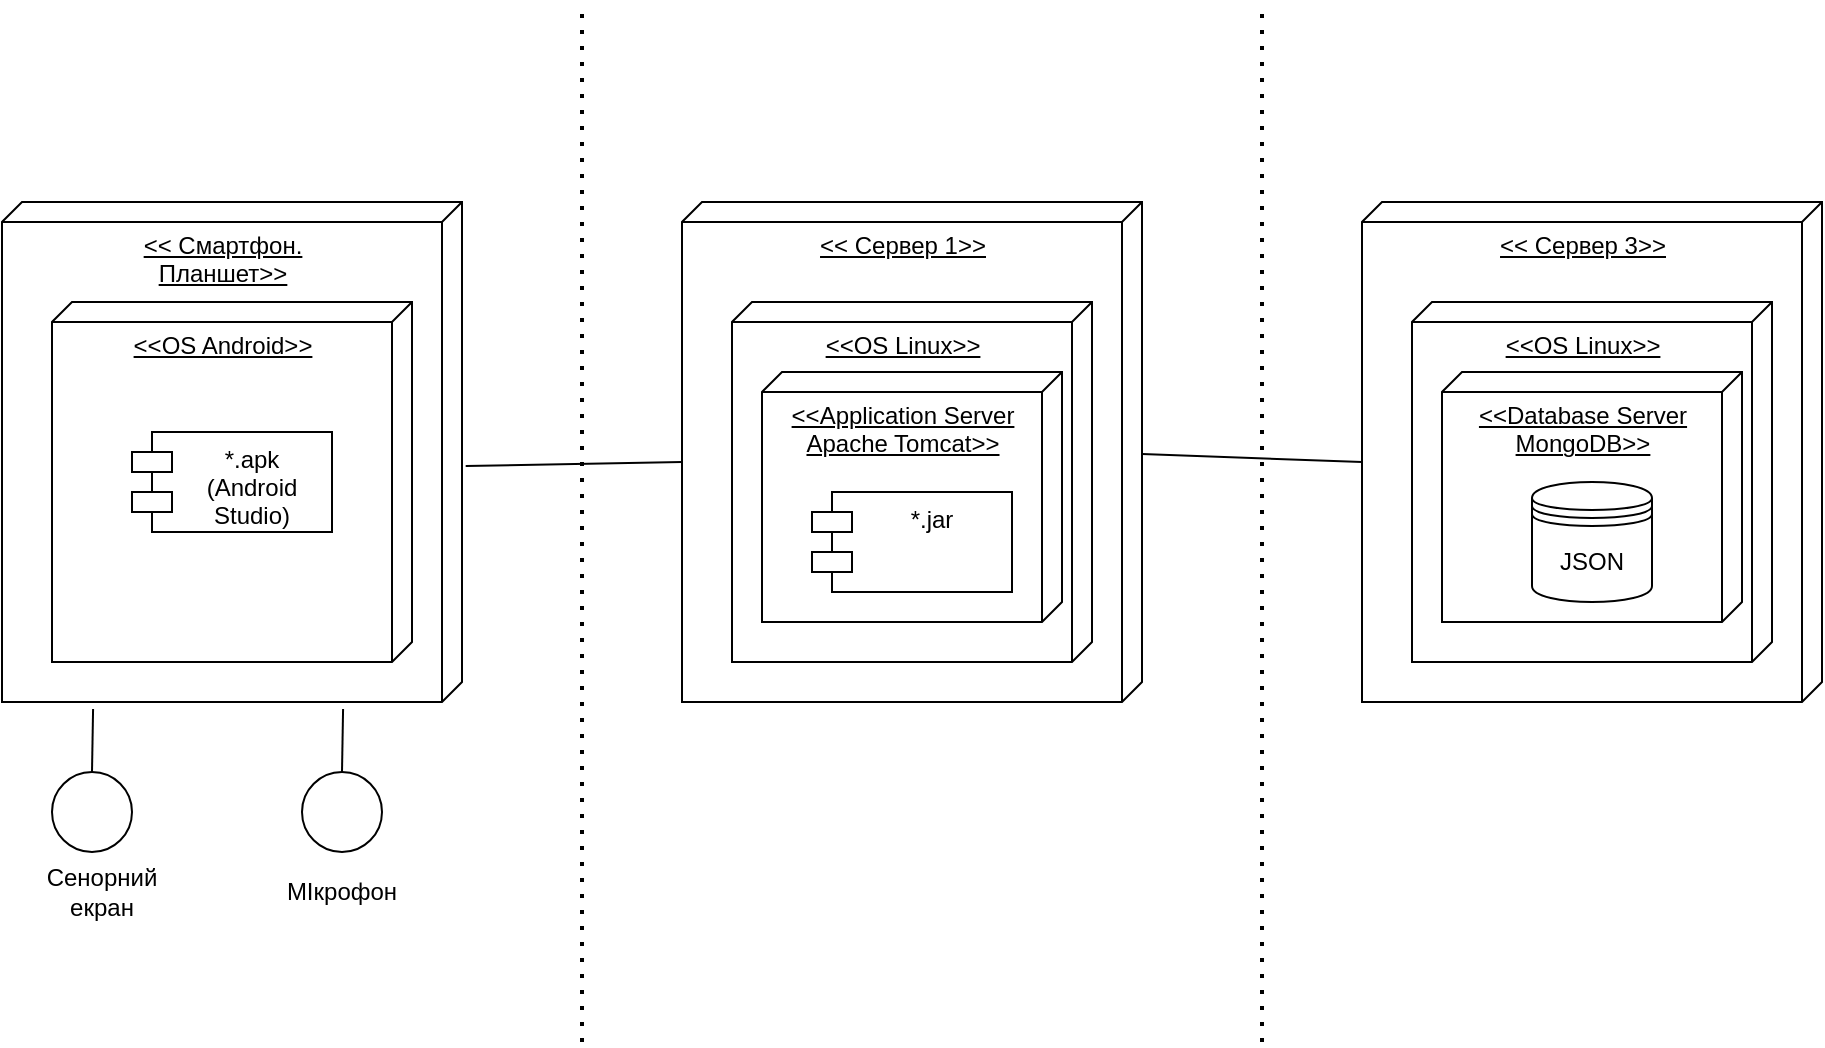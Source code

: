 <mxfile version="20.8.16" type="device"><diagram name="Page-1" id="9f46799a-70d6-7492-0946-bef42562c5a5"><mxGraphModel dx="1219" dy="722" grid="0" gridSize="10" guides="1" tooltips="1" connect="1" arrows="1" fold="1" page="1" pageScale="1" pageWidth="1100" pageHeight="850" background="none" math="0" shadow="0"><root><mxCell id="0"/><mxCell id="1" parent="0"/><mxCell id="ZWZ4TqS6q02lusVHSzw_-1" value="&amp;lt;&amp;lt; Смартфон. &lt;br&gt;Планшет&amp;gt;&amp;gt;" style="verticalAlign=top;align=center;spacingTop=8;spacingLeft=2;spacingRight=12;shape=cube;size=10;direction=south;fontStyle=4;html=1;" vertex="1" parent="1"><mxGeometry x="70" y="140" width="230" height="250" as="geometry"/></mxCell><mxCell id="ZWZ4TqS6q02lusVHSzw_-2" value="&amp;lt;&amp;lt;ОS Android&amp;gt;&amp;gt;" style="verticalAlign=top;align=center;spacingTop=8;spacingLeft=2;spacingRight=12;shape=cube;size=10;direction=south;fontStyle=4;html=1;" vertex="1" parent="1"><mxGeometry x="95" y="190" width="180" height="180" as="geometry"/></mxCell><mxCell id="ZWZ4TqS6q02lusVHSzw_-3" value="*.apk&#10;(Android &#10;Studio)" style="shape=module;align=left;spacingLeft=20;align=center;verticalAlign=top;" vertex="1" parent="1"><mxGeometry x="135" y="255" width="100" height="50" as="geometry"/></mxCell><mxCell id="ZWZ4TqS6q02lusVHSzw_-7" value="" style="ellipse;whiteSpace=wrap;html=1;aspect=fixed;" vertex="1" parent="1"><mxGeometry x="95" y="425" width="40" height="40" as="geometry"/></mxCell><mxCell id="ZWZ4TqS6q02lusVHSzw_-8" value="Сенорний екран" style="text;html=1;strokeColor=none;fillColor=none;align=center;verticalAlign=middle;whiteSpace=wrap;rounded=0;" vertex="1" parent="1"><mxGeometry x="90" y="470" width="60" height="30" as="geometry"/></mxCell><mxCell id="ZWZ4TqS6q02lusVHSzw_-9" value="" style="endArrow=none;html=1;rounded=0;exitX=1.014;exitY=0.802;exitDx=0;exitDy=0;exitPerimeter=0;entryX=0.5;entryY=0;entryDx=0;entryDy=0;" edge="1" parent="1" source="ZWZ4TqS6q02lusVHSzw_-1" target="ZWZ4TqS6q02lusVHSzw_-7"><mxGeometry width="50" height="50" relative="1" as="geometry"><mxPoint x="570" y="360" as="sourcePoint"/><mxPoint x="620" y="310" as="targetPoint"/></mxGeometry></mxCell><mxCell id="ZWZ4TqS6q02lusVHSzw_-10" value="" style="ellipse;whiteSpace=wrap;html=1;aspect=fixed;" vertex="1" parent="1"><mxGeometry x="220" y="425" width="40" height="40" as="geometry"/></mxCell><mxCell id="ZWZ4TqS6q02lusVHSzw_-11" value="" style="endArrow=none;html=1;rounded=0;exitX=1.014;exitY=0.802;exitDx=0;exitDy=0;exitPerimeter=0;entryX=0.5;entryY=0;entryDx=0;entryDy=0;" edge="1" parent="1" target="ZWZ4TqS6q02lusVHSzw_-10"><mxGeometry width="50" height="50" relative="1" as="geometry"><mxPoint x="240.54" y="393.5" as="sourcePoint"/><mxPoint x="745" y="310" as="targetPoint"/></mxGeometry></mxCell><mxCell id="ZWZ4TqS6q02lusVHSzw_-12" value="МІкрофон" style="text;html=1;strokeColor=none;fillColor=none;align=center;verticalAlign=middle;whiteSpace=wrap;rounded=0;" vertex="1" parent="1"><mxGeometry x="210" y="470" width="60" height="30" as="geometry"/></mxCell><mxCell id="ZWZ4TqS6q02lusVHSzw_-13" value="&amp;lt;&amp;lt; Сервер 1&amp;gt;&amp;gt;" style="verticalAlign=top;align=center;spacingTop=8;spacingLeft=2;spacingRight=12;shape=cube;size=10;direction=south;fontStyle=4;html=1;" vertex="1" parent="1"><mxGeometry x="410" y="140" width="230" height="250" as="geometry"/></mxCell><mxCell id="ZWZ4TqS6q02lusVHSzw_-14" value="&amp;lt;&amp;lt;ОS Linux&amp;gt;&amp;gt;" style="verticalAlign=top;align=center;spacingTop=8;spacingLeft=2;spacingRight=12;shape=cube;size=10;direction=south;fontStyle=4;html=1;" vertex="1" parent="1"><mxGeometry x="435" y="190" width="180" height="180" as="geometry"/></mxCell><mxCell id="ZWZ4TqS6q02lusVHSzw_-22" value="&amp;lt;&amp;lt;Application Server &lt;br&gt;Apache Tomcat&amp;gt;&amp;gt;" style="verticalAlign=top;align=center;spacingTop=8;spacingLeft=2;spacingRight=12;shape=cube;size=10;direction=south;fontStyle=4;html=1;" vertex="1" parent="1"><mxGeometry x="450" y="225" width="150" height="125" as="geometry"/></mxCell><mxCell id="ZWZ4TqS6q02lusVHSzw_-23" value="*.jar" style="shape=module;align=left;spacingLeft=20;align=center;verticalAlign=top;" vertex="1" parent="1"><mxGeometry x="475" y="285" width="100" height="50" as="geometry"/></mxCell><mxCell id="ZWZ4TqS6q02lusVHSzw_-24" value="&amp;lt;&amp;lt; Сервер 3&amp;gt;&amp;gt;" style="verticalAlign=top;align=center;spacingTop=8;spacingLeft=2;spacingRight=12;shape=cube;size=10;direction=south;fontStyle=4;html=1;" vertex="1" parent="1"><mxGeometry x="750" y="140" width="230" height="250" as="geometry"/></mxCell><mxCell id="ZWZ4TqS6q02lusVHSzw_-25" value="&amp;lt;&amp;lt;ОS Linux&amp;gt;&amp;gt;" style="verticalAlign=top;align=center;spacingTop=8;spacingLeft=2;spacingRight=12;shape=cube;size=10;direction=south;fontStyle=4;html=1;" vertex="1" parent="1"><mxGeometry x="775" y="190" width="180" height="180" as="geometry"/></mxCell><mxCell id="ZWZ4TqS6q02lusVHSzw_-26" value="&amp;lt;&amp;lt;Database Server&lt;br&gt;MongoDB&amp;gt;&amp;gt;" style="verticalAlign=top;align=center;spacingTop=8;spacingLeft=2;spacingRight=12;shape=cube;size=10;direction=south;fontStyle=4;html=1;" vertex="1" parent="1"><mxGeometry x="790" y="225" width="150" height="125" as="geometry"/></mxCell><mxCell id="ZWZ4TqS6q02lusVHSzw_-28" value="" style="shape=datastore;whiteSpace=wrap;html=1;" vertex="1" parent="1"><mxGeometry x="835" y="280" width="60" height="60" as="geometry"/></mxCell><mxCell id="ZWZ4TqS6q02lusVHSzw_-29" value="JSON" style="text;html=1;strokeColor=none;fillColor=none;align=center;verticalAlign=middle;whiteSpace=wrap;rounded=0;" vertex="1" parent="1"><mxGeometry x="835" y="305" width="60" height="30" as="geometry"/></mxCell><mxCell id="ZWZ4TqS6q02lusVHSzw_-30" value="" style="endArrow=none;html=1;rounded=0;exitX=0.528;exitY=-0.008;exitDx=0;exitDy=0;exitPerimeter=0;entryX=0;entryY=0;entryDx=130;entryDy=230;entryPerimeter=0;" edge="1" parent="1" source="ZWZ4TqS6q02lusVHSzw_-1" target="ZWZ4TqS6q02lusVHSzw_-13"><mxGeometry width="50" height="50" relative="1" as="geometry"><mxPoint x="570" y="360" as="sourcePoint"/><mxPoint x="620" y="310" as="targetPoint"/></mxGeometry></mxCell><mxCell id="ZWZ4TqS6q02lusVHSzw_-31" value="" style="endArrow=none;html=1;rounded=0;exitX=0.528;exitY=-0.008;exitDx=0;exitDy=0;exitPerimeter=0;entryX=0;entryY=0;entryDx=130;entryDy=230;entryPerimeter=0;" edge="1" parent="1" target="ZWZ4TqS6q02lusVHSzw_-24"><mxGeometry width="50" height="50" relative="1" as="geometry"><mxPoint x="640" y="266" as="sourcePoint"/><mxPoint x="748.16" y="264" as="targetPoint"/></mxGeometry></mxCell><mxCell id="ZWZ4TqS6q02lusVHSzw_-32" value="" style="endArrow=none;dashed=1;html=1;dashPattern=1 3;strokeWidth=2;rounded=0;" edge="1" parent="1"><mxGeometry width="50" height="50" relative="1" as="geometry"><mxPoint x="360" y="560" as="sourcePoint"/><mxPoint x="360" y="40" as="targetPoint"/></mxGeometry></mxCell><mxCell id="ZWZ4TqS6q02lusVHSzw_-33" value="" style="endArrow=none;dashed=1;html=1;dashPattern=1 3;strokeWidth=2;rounded=0;" edge="1" parent="1"><mxGeometry width="50" height="50" relative="1" as="geometry"><mxPoint x="700.0" y="560" as="sourcePoint"/><mxPoint x="700.0" y="40.0" as="targetPoint"/></mxGeometry></mxCell></root></mxGraphModel></diagram></mxfile>